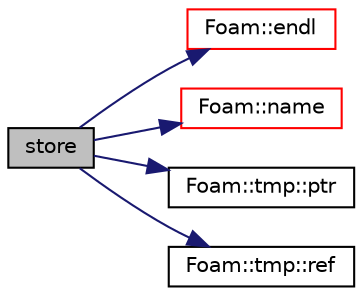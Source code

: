 digraph "store"
{
  bgcolor="transparent";
  edge [fontname="Helvetica",fontsize="10",labelfontname="Helvetica",labelfontsize="10"];
  node [fontname="Helvetica",fontsize="10",shape=record];
  rankdir="LR";
  Node30 [label="store",height=0.2,width=0.4,color="black", fillcolor="grey75", style="filled", fontcolor="black"];
  Node30 -> Node31 [color="midnightblue",fontsize="10",style="solid",fontname="Helvetica"];
  Node31 [label="Foam::endl",height=0.2,width=0.4,color="red",URL="$a21851.html#a2db8fe02a0d3909e9351bb4275b23ce4",tooltip="Add newline and flush stream. "];
  Node30 -> Node33 [color="midnightblue",fontsize="10",style="solid",fontname="Helvetica"];
  Node33 [label="Foam::name",height=0.2,width=0.4,color="red",URL="$a21851.html#adcb0df2bd4953cb6bb390272d8263c3a",tooltip="Return a string representation of a complex. "];
  Node30 -> Node36 [color="midnightblue",fontsize="10",style="solid",fontname="Helvetica"];
  Node36 [label="Foam::tmp::ptr",height=0.2,width=0.4,color="black",URL="$a27077.html#ad62d481db7f40d0856f327ac78cbb69f",tooltip="Return tmp pointer for reuse. "];
  Node30 -> Node37 [color="midnightblue",fontsize="10",style="solid",fontname="Helvetica"];
  Node37 [label="Foam::tmp::ref",height=0.2,width=0.4,color="black",URL="$a27077.html#aeaf81e641282874cef07f5b808efc83b",tooltip="Return non-const reference or generate a fatal error. "];
}
